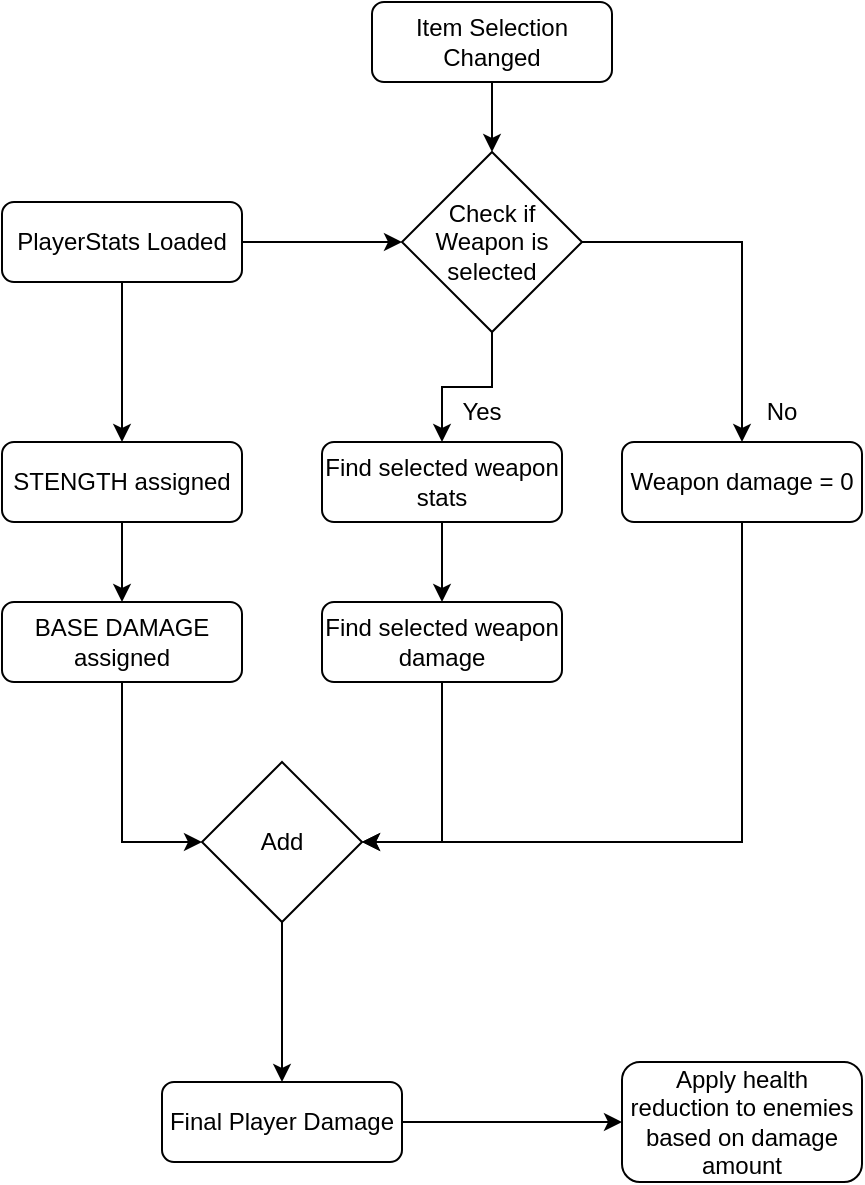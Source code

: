 <mxfile version="20.2.0" type="github">
  <diagram id="C5RBs43oDa-KdzZeNtuy" name="Page-1">
    <mxGraphModel dx="946" dy="645" grid="1" gridSize="10" guides="1" tooltips="1" connect="1" arrows="1" fold="1" page="1" pageScale="1" pageWidth="827" pageHeight="1169" math="0" shadow="0">
      <root>
        <mxCell id="WIyWlLk6GJQsqaUBKTNV-0" />
        <mxCell id="WIyWlLk6GJQsqaUBKTNV-1" parent="WIyWlLk6GJQsqaUBKTNV-0" />
        <mxCell id="LrU7Bq-PTawjnWdcVEmr-0" value="Apply health reduction to enemies based on damage amount" style="rounded=1;whiteSpace=wrap;html=1;" vertex="1" parent="WIyWlLk6GJQsqaUBKTNV-1">
          <mxGeometry x="390" y="550" width="120" height="60" as="geometry" />
        </mxCell>
        <mxCell id="LrU7Bq-PTawjnWdcVEmr-7" value="" style="edgeStyle=orthogonalEdgeStyle;rounded=0;orthogonalLoop=1;jettySize=auto;html=1;" edge="1" parent="WIyWlLk6GJQsqaUBKTNV-1" source="LrU7Bq-PTawjnWdcVEmr-1" target="LrU7Bq-PTawjnWdcVEmr-6">
          <mxGeometry relative="1" as="geometry" />
        </mxCell>
        <mxCell id="LrU7Bq-PTawjnWdcVEmr-24" value="" style="edgeStyle=orthogonalEdgeStyle;rounded=0;orthogonalLoop=1;jettySize=auto;html=1;" edge="1" parent="WIyWlLk6GJQsqaUBKTNV-1" source="LrU7Bq-PTawjnWdcVEmr-1">
          <mxGeometry relative="1" as="geometry">
            <mxPoint x="280" y="140" as="targetPoint" />
          </mxGeometry>
        </mxCell>
        <mxCell id="LrU7Bq-PTawjnWdcVEmr-1" value="PlayerStats Loaded" style="rounded=1;whiteSpace=wrap;html=1;" vertex="1" parent="WIyWlLk6GJQsqaUBKTNV-1">
          <mxGeometry x="80" y="120" width="120" height="40" as="geometry" />
        </mxCell>
        <mxCell id="LrU7Bq-PTawjnWdcVEmr-16" style="edgeStyle=orthogonalEdgeStyle;rounded=0;orthogonalLoop=1;jettySize=auto;html=1;entryX=0;entryY=0.5;entryDx=0;entryDy=0;" edge="1" parent="WIyWlLk6GJQsqaUBKTNV-1" source="LrU7Bq-PTawjnWdcVEmr-2" target="LrU7Bq-PTawjnWdcVEmr-9">
          <mxGeometry relative="1" as="geometry" />
        </mxCell>
        <mxCell id="LrU7Bq-PTawjnWdcVEmr-2" value="BASE DAMAGE assigned" style="whiteSpace=wrap;html=1;rounded=1;" vertex="1" parent="WIyWlLk6GJQsqaUBKTNV-1">
          <mxGeometry x="80" y="320" width="120" height="40" as="geometry" />
        </mxCell>
        <mxCell id="LrU7Bq-PTawjnWdcVEmr-11" style="edgeStyle=orthogonalEdgeStyle;rounded=0;orthogonalLoop=1;jettySize=auto;html=1;entryX=0.5;entryY=0;entryDx=0;entryDy=0;" edge="1" parent="WIyWlLk6GJQsqaUBKTNV-1" source="LrU7Bq-PTawjnWdcVEmr-6" target="LrU7Bq-PTawjnWdcVEmr-2">
          <mxGeometry relative="1" as="geometry" />
        </mxCell>
        <mxCell id="LrU7Bq-PTawjnWdcVEmr-6" value="STENGTH assigned" style="whiteSpace=wrap;html=1;rounded=1;" vertex="1" parent="WIyWlLk6GJQsqaUBKTNV-1">
          <mxGeometry x="80" y="240" width="120" height="40" as="geometry" />
        </mxCell>
        <mxCell id="LrU7Bq-PTawjnWdcVEmr-22" style="edgeStyle=orthogonalEdgeStyle;rounded=0;orthogonalLoop=1;jettySize=auto;html=1;entryX=0.5;entryY=0;entryDx=0;entryDy=0;" edge="1" parent="WIyWlLk6GJQsqaUBKTNV-1" source="LrU7Bq-PTawjnWdcVEmr-9" target="LrU7Bq-PTawjnWdcVEmr-20">
          <mxGeometry relative="1" as="geometry" />
        </mxCell>
        <mxCell id="LrU7Bq-PTawjnWdcVEmr-9" value="Add" style="rhombus;whiteSpace=wrap;html=1;" vertex="1" parent="WIyWlLk6GJQsqaUBKTNV-1">
          <mxGeometry x="180" y="400" width="80" height="80" as="geometry" />
        </mxCell>
        <mxCell id="LrU7Bq-PTawjnWdcVEmr-15" value="" style="edgeStyle=orthogonalEdgeStyle;rounded=0;orthogonalLoop=1;jettySize=auto;html=1;" edge="1" parent="WIyWlLk6GJQsqaUBKTNV-1" source="LrU7Bq-PTawjnWdcVEmr-12" target="LrU7Bq-PTawjnWdcVEmr-14">
          <mxGeometry relative="1" as="geometry" />
        </mxCell>
        <mxCell id="LrU7Bq-PTawjnWdcVEmr-12" value="Find selected weapon stats" style="rounded=1;whiteSpace=wrap;html=1;" vertex="1" parent="WIyWlLk6GJQsqaUBKTNV-1">
          <mxGeometry x="240" y="240" width="120" height="40" as="geometry" />
        </mxCell>
        <mxCell id="LrU7Bq-PTawjnWdcVEmr-17" style="edgeStyle=orthogonalEdgeStyle;rounded=0;orthogonalLoop=1;jettySize=auto;html=1;entryX=1;entryY=0.5;entryDx=0;entryDy=0;" edge="1" parent="WIyWlLk6GJQsqaUBKTNV-1" source="LrU7Bq-PTawjnWdcVEmr-14" target="LrU7Bq-PTawjnWdcVEmr-9">
          <mxGeometry relative="1" as="geometry" />
        </mxCell>
        <mxCell id="LrU7Bq-PTawjnWdcVEmr-14" value="Find selected weapon damage" style="whiteSpace=wrap;html=1;rounded=1;" vertex="1" parent="WIyWlLk6GJQsqaUBKTNV-1">
          <mxGeometry x="240" y="320" width="120" height="40" as="geometry" />
        </mxCell>
        <mxCell id="LrU7Bq-PTawjnWdcVEmr-35" style="edgeStyle=orthogonalEdgeStyle;rounded=0;orthogonalLoop=1;jettySize=auto;html=1;" edge="1" parent="WIyWlLk6GJQsqaUBKTNV-1" source="LrU7Bq-PTawjnWdcVEmr-20" target="LrU7Bq-PTawjnWdcVEmr-0">
          <mxGeometry relative="1" as="geometry" />
        </mxCell>
        <mxCell id="LrU7Bq-PTawjnWdcVEmr-20" value="Final Player Damage" style="rounded=1;whiteSpace=wrap;html=1;" vertex="1" parent="WIyWlLk6GJQsqaUBKTNV-1">
          <mxGeometry x="160" y="560" width="120" height="40" as="geometry" />
        </mxCell>
        <mxCell id="LrU7Bq-PTawjnWdcVEmr-27" style="edgeStyle=orthogonalEdgeStyle;rounded=0;orthogonalLoop=1;jettySize=auto;html=1;entryX=0.5;entryY=0;entryDx=0;entryDy=0;" edge="1" parent="WIyWlLk6GJQsqaUBKTNV-1" source="LrU7Bq-PTawjnWdcVEmr-26" target="LrU7Bq-PTawjnWdcVEmr-12">
          <mxGeometry relative="1" as="geometry" />
        </mxCell>
        <mxCell id="LrU7Bq-PTawjnWdcVEmr-29" style="edgeStyle=orthogonalEdgeStyle;rounded=0;orthogonalLoop=1;jettySize=auto;html=1;" edge="1" parent="WIyWlLk6GJQsqaUBKTNV-1" source="LrU7Bq-PTawjnWdcVEmr-26" target="LrU7Bq-PTawjnWdcVEmr-30">
          <mxGeometry relative="1" as="geometry">
            <mxPoint x="450" y="240" as="targetPoint" />
          </mxGeometry>
        </mxCell>
        <mxCell id="LrU7Bq-PTawjnWdcVEmr-26" value="Check if Weapon is selected" style="rhombus;whiteSpace=wrap;html=1;" vertex="1" parent="WIyWlLk6GJQsqaUBKTNV-1">
          <mxGeometry x="280" y="95" width="90" height="90" as="geometry" />
        </mxCell>
        <mxCell id="LrU7Bq-PTawjnWdcVEmr-28" value="Yes" style="text;html=1;strokeColor=none;fillColor=none;align=center;verticalAlign=middle;whiteSpace=wrap;rounded=0;" vertex="1" parent="WIyWlLk6GJQsqaUBKTNV-1">
          <mxGeometry x="290" y="210" width="60" height="30" as="geometry" />
        </mxCell>
        <mxCell id="LrU7Bq-PTawjnWdcVEmr-31" style="edgeStyle=orthogonalEdgeStyle;rounded=0;orthogonalLoop=1;jettySize=auto;html=1;entryX=1;entryY=0.5;entryDx=0;entryDy=0;" edge="1" parent="WIyWlLk6GJQsqaUBKTNV-1" source="LrU7Bq-PTawjnWdcVEmr-30" target="LrU7Bq-PTawjnWdcVEmr-9">
          <mxGeometry relative="1" as="geometry">
            <Array as="points">
              <mxPoint x="450" y="440" />
            </Array>
          </mxGeometry>
        </mxCell>
        <mxCell id="LrU7Bq-PTawjnWdcVEmr-30" value="Weapon damage = 0" style="rounded=1;whiteSpace=wrap;html=1;" vertex="1" parent="WIyWlLk6GJQsqaUBKTNV-1">
          <mxGeometry x="390" y="240" width="120" height="40" as="geometry" />
        </mxCell>
        <mxCell id="LrU7Bq-PTawjnWdcVEmr-32" value="No" style="text;html=1;strokeColor=none;fillColor=none;align=center;verticalAlign=middle;whiteSpace=wrap;rounded=0;" vertex="1" parent="WIyWlLk6GJQsqaUBKTNV-1">
          <mxGeometry x="440" y="210" width="60" height="30" as="geometry" />
        </mxCell>
        <mxCell id="LrU7Bq-PTawjnWdcVEmr-34" style="edgeStyle=orthogonalEdgeStyle;rounded=0;orthogonalLoop=1;jettySize=auto;html=1;entryX=0.5;entryY=0;entryDx=0;entryDy=0;" edge="1" parent="WIyWlLk6GJQsqaUBKTNV-1" source="LrU7Bq-PTawjnWdcVEmr-33" target="LrU7Bq-PTawjnWdcVEmr-26">
          <mxGeometry relative="1" as="geometry" />
        </mxCell>
        <mxCell id="LrU7Bq-PTawjnWdcVEmr-33" value="Item Selection Changed" style="rounded=1;whiteSpace=wrap;html=1;" vertex="1" parent="WIyWlLk6GJQsqaUBKTNV-1">
          <mxGeometry x="265" y="20" width="120" height="40" as="geometry" />
        </mxCell>
      </root>
    </mxGraphModel>
  </diagram>
</mxfile>
